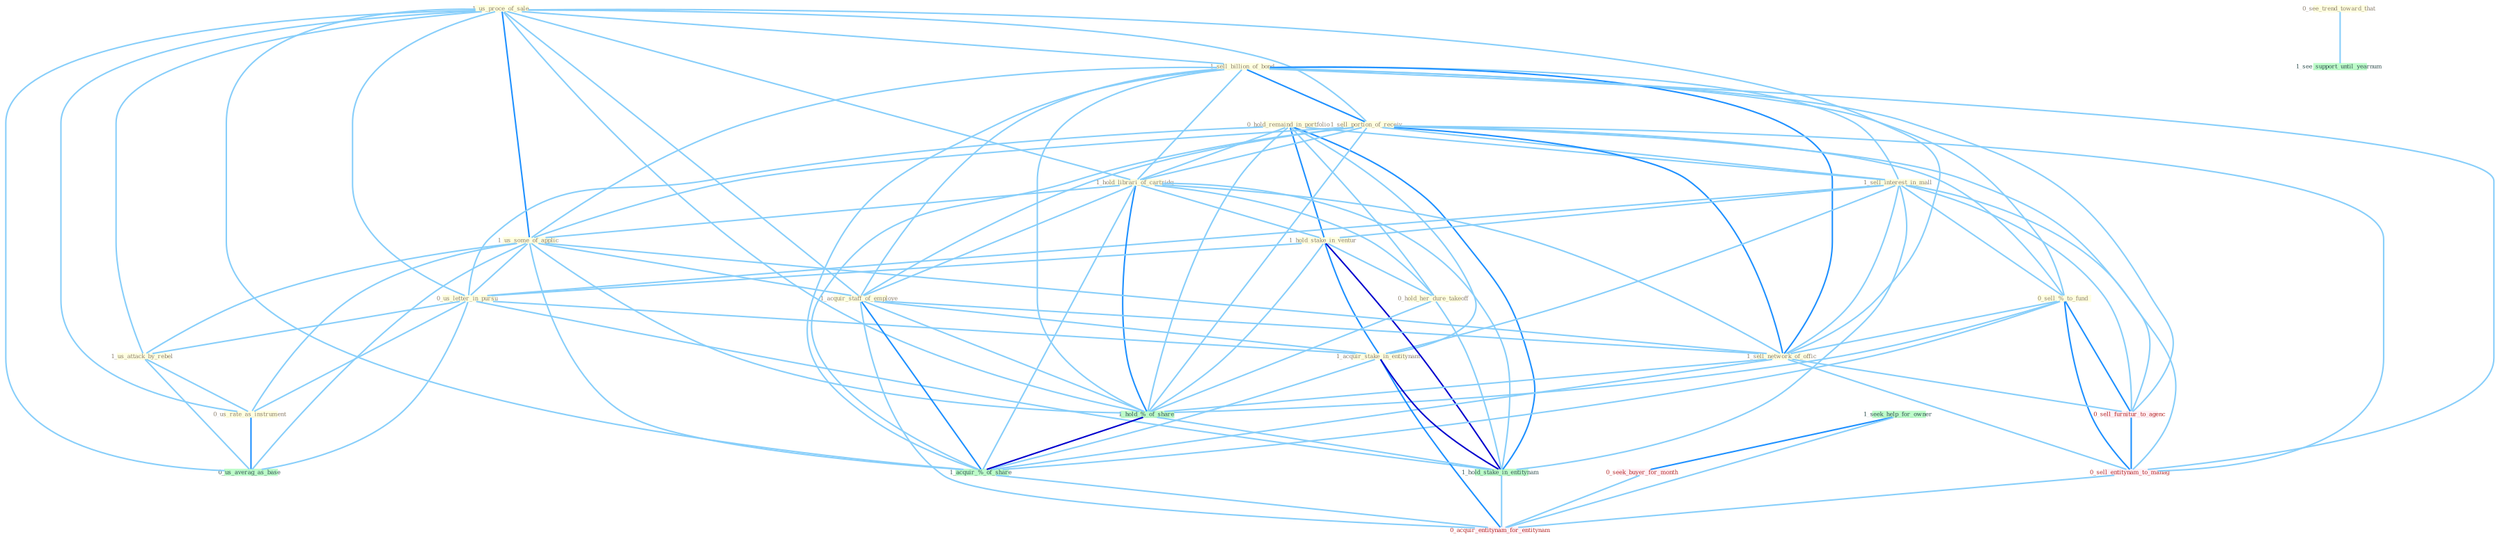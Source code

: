 Graph G{ 
    node
    [shape=polygon,style=filled,width=.5,height=.06,color="#BDFCC9",fixedsize=true,fontsize=4,
    fontcolor="#2f4f4f"];
    {node
    [color="#ffffe0", fontcolor="#8b7d6b"] "1_us_proce_of_sale " "1_sell_billion_of_bond " "0_hold_remaind_in_portfolio " "1_sell_portion_of_receiv " "1_sell_interest_in_mall " "1_hold_librari_of_cartridg " "1_hold_stake_in_ventur " "1_us_some_of_applic " "0_sell_%_to_fund " "0_us_letter_in_pursu " "1_acquir_staff_of_employe " "1_us_attack_by_rebel " "0_us_rate_as_instrument " "0_hold_her_dure_takeoff " "0_see_trend_toward_that " "1_sell_network_of_offic " "1_acquir_stake_in_entitynam "}
{node [color="#fff0f5", fontcolor="#b22222"] "0_seek_buyer_for_month " "0_sell_furnitur_to_agenc " "0_sell_entitynam_to_manag " "0_acquir_entitynam_for_entitynam "}
edge [color="#B0E2FF"];

	"1_us_proce_of_sale " -- "1_sell_billion_of_bond " [w="1", color="#87cefa" ];
	"1_us_proce_of_sale " -- "1_sell_portion_of_receiv " [w="1", color="#87cefa" ];
	"1_us_proce_of_sale " -- "1_hold_librari_of_cartridg " [w="1", color="#87cefa" ];
	"1_us_proce_of_sale " -- "1_us_some_of_applic " [w="2", color="#1e90ff" , len=0.8];
	"1_us_proce_of_sale " -- "0_us_letter_in_pursu " [w="1", color="#87cefa" ];
	"1_us_proce_of_sale " -- "1_acquir_staff_of_employe " [w="1", color="#87cefa" ];
	"1_us_proce_of_sale " -- "1_us_attack_by_rebel " [w="1", color="#87cefa" ];
	"1_us_proce_of_sale " -- "0_us_rate_as_instrument " [w="1", color="#87cefa" ];
	"1_us_proce_of_sale " -- "1_sell_network_of_offic " [w="1", color="#87cefa" ];
	"1_us_proce_of_sale " -- "1_hold_%_of_share " [w="1", color="#87cefa" ];
	"1_us_proce_of_sale " -- "1_acquir_%_of_share " [w="1", color="#87cefa" ];
	"1_us_proce_of_sale " -- "0_us_averag_as_base " [w="1", color="#87cefa" ];
	"1_sell_billion_of_bond " -- "1_sell_portion_of_receiv " [w="2", color="#1e90ff" , len=0.8];
	"1_sell_billion_of_bond " -- "1_sell_interest_in_mall " [w="1", color="#87cefa" ];
	"1_sell_billion_of_bond " -- "1_hold_librari_of_cartridg " [w="1", color="#87cefa" ];
	"1_sell_billion_of_bond " -- "1_us_some_of_applic " [w="1", color="#87cefa" ];
	"1_sell_billion_of_bond " -- "0_sell_%_to_fund " [w="1", color="#87cefa" ];
	"1_sell_billion_of_bond " -- "1_acquir_staff_of_employe " [w="1", color="#87cefa" ];
	"1_sell_billion_of_bond " -- "1_sell_network_of_offic " [w="2", color="#1e90ff" , len=0.8];
	"1_sell_billion_of_bond " -- "1_hold_%_of_share " [w="1", color="#87cefa" ];
	"1_sell_billion_of_bond " -- "1_acquir_%_of_share " [w="1", color="#87cefa" ];
	"1_sell_billion_of_bond " -- "0_sell_furnitur_to_agenc " [w="1", color="#87cefa" ];
	"1_sell_billion_of_bond " -- "0_sell_entitynam_to_manag " [w="1", color="#87cefa" ];
	"0_hold_remaind_in_portfolio " -- "1_sell_interest_in_mall " [w="1", color="#87cefa" ];
	"0_hold_remaind_in_portfolio " -- "1_hold_librari_of_cartridg " [w="1", color="#87cefa" ];
	"0_hold_remaind_in_portfolio " -- "1_hold_stake_in_ventur " [w="2", color="#1e90ff" , len=0.8];
	"0_hold_remaind_in_portfolio " -- "0_us_letter_in_pursu " [w="1", color="#87cefa" ];
	"0_hold_remaind_in_portfolio " -- "0_hold_her_dure_takeoff " [w="1", color="#87cefa" ];
	"0_hold_remaind_in_portfolio " -- "1_acquir_stake_in_entitynam " [w="1", color="#87cefa" ];
	"0_hold_remaind_in_portfolio " -- "1_hold_%_of_share " [w="1", color="#87cefa" ];
	"0_hold_remaind_in_portfolio " -- "1_hold_stake_in_entitynam " [w="2", color="#1e90ff" , len=0.8];
	"1_sell_portion_of_receiv " -- "1_sell_interest_in_mall " [w="1", color="#87cefa" ];
	"1_sell_portion_of_receiv " -- "1_hold_librari_of_cartridg " [w="1", color="#87cefa" ];
	"1_sell_portion_of_receiv " -- "1_us_some_of_applic " [w="1", color="#87cefa" ];
	"1_sell_portion_of_receiv " -- "0_sell_%_to_fund " [w="1", color="#87cefa" ];
	"1_sell_portion_of_receiv " -- "1_acquir_staff_of_employe " [w="1", color="#87cefa" ];
	"1_sell_portion_of_receiv " -- "1_sell_network_of_offic " [w="2", color="#1e90ff" , len=0.8];
	"1_sell_portion_of_receiv " -- "1_hold_%_of_share " [w="1", color="#87cefa" ];
	"1_sell_portion_of_receiv " -- "1_acquir_%_of_share " [w="1", color="#87cefa" ];
	"1_sell_portion_of_receiv " -- "0_sell_furnitur_to_agenc " [w="1", color="#87cefa" ];
	"1_sell_portion_of_receiv " -- "0_sell_entitynam_to_manag " [w="1", color="#87cefa" ];
	"1_sell_interest_in_mall " -- "1_hold_stake_in_ventur " [w="1", color="#87cefa" ];
	"1_sell_interest_in_mall " -- "0_sell_%_to_fund " [w="1", color="#87cefa" ];
	"1_sell_interest_in_mall " -- "0_us_letter_in_pursu " [w="1", color="#87cefa" ];
	"1_sell_interest_in_mall " -- "1_sell_network_of_offic " [w="1", color="#87cefa" ];
	"1_sell_interest_in_mall " -- "1_acquir_stake_in_entitynam " [w="1", color="#87cefa" ];
	"1_sell_interest_in_mall " -- "1_hold_stake_in_entitynam " [w="1", color="#87cefa" ];
	"1_sell_interest_in_mall " -- "0_sell_furnitur_to_agenc " [w="1", color="#87cefa" ];
	"1_sell_interest_in_mall " -- "0_sell_entitynam_to_manag " [w="1", color="#87cefa" ];
	"1_hold_librari_of_cartridg " -- "1_hold_stake_in_ventur " [w="1", color="#87cefa" ];
	"1_hold_librari_of_cartridg " -- "1_us_some_of_applic " [w="1", color="#87cefa" ];
	"1_hold_librari_of_cartridg " -- "1_acquir_staff_of_employe " [w="1", color="#87cefa" ];
	"1_hold_librari_of_cartridg " -- "0_hold_her_dure_takeoff " [w="1", color="#87cefa" ];
	"1_hold_librari_of_cartridg " -- "1_sell_network_of_offic " [w="1", color="#87cefa" ];
	"1_hold_librari_of_cartridg " -- "1_hold_%_of_share " [w="2", color="#1e90ff" , len=0.8];
	"1_hold_librari_of_cartridg " -- "1_hold_stake_in_entitynam " [w="1", color="#87cefa" ];
	"1_hold_librari_of_cartridg " -- "1_acquir_%_of_share " [w="1", color="#87cefa" ];
	"1_hold_stake_in_ventur " -- "0_us_letter_in_pursu " [w="1", color="#87cefa" ];
	"1_hold_stake_in_ventur " -- "0_hold_her_dure_takeoff " [w="1", color="#87cefa" ];
	"1_hold_stake_in_ventur " -- "1_acquir_stake_in_entitynam " [w="2", color="#1e90ff" , len=0.8];
	"1_hold_stake_in_ventur " -- "1_hold_%_of_share " [w="1", color="#87cefa" ];
	"1_hold_stake_in_ventur " -- "1_hold_stake_in_entitynam " [w="3", color="#0000cd" , len=0.6];
	"1_us_some_of_applic " -- "0_us_letter_in_pursu " [w="1", color="#87cefa" ];
	"1_us_some_of_applic " -- "1_acquir_staff_of_employe " [w="1", color="#87cefa" ];
	"1_us_some_of_applic " -- "1_us_attack_by_rebel " [w="1", color="#87cefa" ];
	"1_us_some_of_applic " -- "0_us_rate_as_instrument " [w="1", color="#87cefa" ];
	"1_us_some_of_applic " -- "1_sell_network_of_offic " [w="1", color="#87cefa" ];
	"1_us_some_of_applic " -- "1_hold_%_of_share " [w="1", color="#87cefa" ];
	"1_us_some_of_applic " -- "1_acquir_%_of_share " [w="1", color="#87cefa" ];
	"1_us_some_of_applic " -- "0_us_averag_as_base " [w="1", color="#87cefa" ];
	"0_sell_%_to_fund " -- "1_sell_network_of_offic " [w="1", color="#87cefa" ];
	"0_sell_%_to_fund " -- "1_hold_%_of_share " [w="1", color="#87cefa" ];
	"0_sell_%_to_fund " -- "1_acquir_%_of_share " [w="1", color="#87cefa" ];
	"0_sell_%_to_fund " -- "0_sell_furnitur_to_agenc " [w="2", color="#1e90ff" , len=0.8];
	"0_sell_%_to_fund " -- "0_sell_entitynam_to_manag " [w="2", color="#1e90ff" , len=0.8];
	"0_us_letter_in_pursu " -- "1_us_attack_by_rebel " [w="1", color="#87cefa" ];
	"0_us_letter_in_pursu " -- "0_us_rate_as_instrument " [w="1", color="#87cefa" ];
	"0_us_letter_in_pursu " -- "1_acquir_stake_in_entitynam " [w="1", color="#87cefa" ];
	"0_us_letter_in_pursu " -- "1_hold_stake_in_entitynam " [w="1", color="#87cefa" ];
	"0_us_letter_in_pursu " -- "0_us_averag_as_base " [w="1", color="#87cefa" ];
	"1_acquir_staff_of_employe " -- "1_sell_network_of_offic " [w="1", color="#87cefa" ];
	"1_acquir_staff_of_employe " -- "1_acquir_stake_in_entitynam " [w="1", color="#87cefa" ];
	"1_acquir_staff_of_employe " -- "1_hold_%_of_share " [w="1", color="#87cefa" ];
	"1_acquir_staff_of_employe " -- "1_acquir_%_of_share " [w="2", color="#1e90ff" , len=0.8];
	"1_acquir_staff_of_employe " -- "0_acquir_entitynam_for_entitynam " [w="1", color="#87cefa" ];
	"1_us_attack_by_rebel " -- "0_us_rate_as_instrument " [w="1", color="#87cefa" ];
	"1_us_attack_by_rebel " -- "0_us_averag_as_base " [w="1", color="#87cefa" ];
	"0_us_rate_as_instrument " -- "0_us_averag_as_base " [w="2", color="#1e90ff" , len=0.8];
	"0_hold_her_dure_takeoff " -- "1_hold_%_of_share " [w="1", color="#87cefa" ];
	"0_hold_her_dure_takeoff " -- "1_hold_stake_in_entitynam " [w="1", color="#87cefa" ];
	"0_see_trend_toward_that " -- "1_see_support_until_yearnum " [w="1", color="#87cefa" ];
	"1_sell_network_of_offic " -- "1_hold_%_of_share " [w="1", color="#87cefa" ];
	"1_sell_network_of_offic " -- "1_acquir_%_of_share " [w="1", color="#87cefa" ];
	"1_sell_network_of_offic " -- "0_sell_furnitur_to_agenc " [w="1", color="#87cefa" ];
	"1_sell_network_of_offic " -- "0_sell_entitynam_to_manag " [w="1", color="#87cefa" ];
	"1_acquir_stake_in_entitynam " -- "1_hold_stake_in_entitynam " [w="3", color="#0000cd" , len=0.6];
	"1_acquir_stake_in_entitynam " -- "1_acquir_%_of_share " [w="1", color="#87cefa" ];
	"1_acquir_stake_in_entitynam " -- "0_acquir_entitynam_for_entitynam " [w="2", color="#1e90ff" , len=0.8];
	"1_hold_%_of_share " -- "1_hold_stake_in_entitynam " [w="1", color="#87cefa" ];
	"1_hold_%_of_share " -- "1_acquir_%_of_share " [w="3", color="#0000cd" , len=0.6];
	"1_hold_stake_in_entitynam " -- "0_acquir_entitynam_for_entitynam " [w="1", color="#87cefa" ];
	"1_seek_help_for_owner " -- "0_seek_buyer_for_month " [w="2", color="#1e90ff" , len=0.8];
	"1_seek_help_for_owner " -- "0_acquir_entitynam_for_entitynam " [w="1", color="#87cefa" ];
	"0_seek_buyer_for_month " -- "0_acquir_entitynam_for_entitynam " [w="1", color="#87cefa" ];
	"1_acquir_%_of_share " -- "0_acquir_entitynam_for_entitynam " [w="1", color="#87cefa" ];
	"0_sell_furnitur_to_agenc " -- "0_sell_entitynam_to_manag " [w="2", color="#1e90ff" , len=0.8];
	"0_sell_entitynam_to_manag " -- "0_acquir_entitynam_for_entitynam " [w="1", color="#87cefa" ];
}